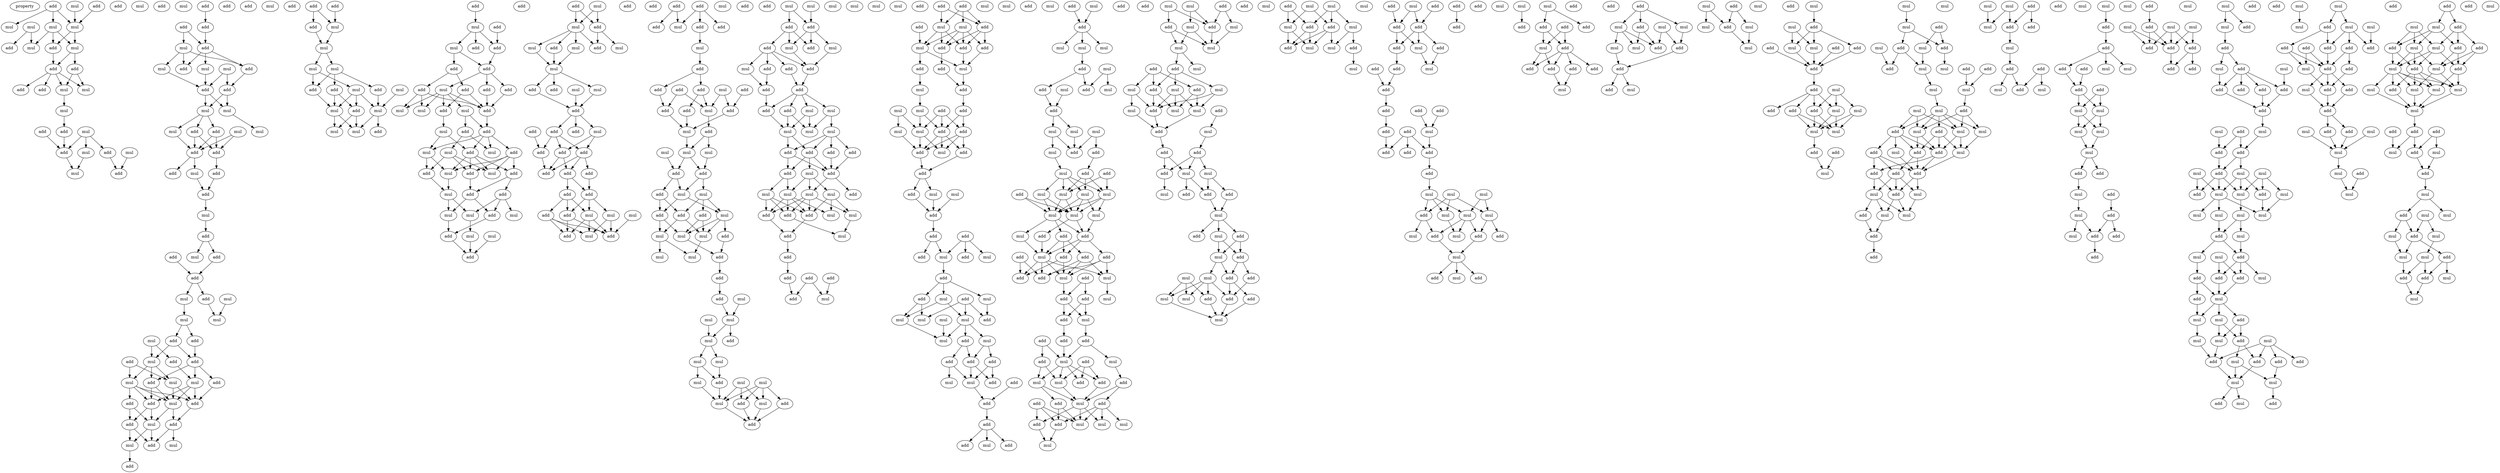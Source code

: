digraph {
    node [fontcolor=black]
    property [mul=2,lf=1.0]
    0 [ label = add ];
    1 [ label = mul ];
    2 [ label = add ];
    3 [ label = mul ];
    4 [ label = mul ];
    5 [ label = mul ];
    6 [ label = mul ];
    7 [ label = mul ];
    8 [ label = mul ];
    9 [ label = add ];
    10 [ label = add ];
    11 [ label = add ];
    12 [ label = add ];
    13 [ label = mul ];
    14 [ label = add ];
    15 [ label = add ];
    16 [ label = mul ];
    17 [ label = add ];
    18 [ label = mul ];
    19 [ label = mul ];
    20 [ label = add ];
    21 [ label = add ];
    22 [ label = add ];
    23 [ label = mul ];
    24 [ label = add ];
    25 [ label = mul ];
    26 [ label = mul ];
    27 [ label = add ];
    28 [ label = mul ];
    29 [ label = add ];
    30 [ label = mul ];
    31 [ label = add ];
    32 [ label = add ];
    33 [ label = add ];
    34 [ label = mul ];
    35 [ label = add ];
    36 [ label = mul ];
    37 [ label = mul ];
    38 [ label = add ];
    39 [ label = mul ];
    40 [ label = add ];
    41 [ label = add ];
    42 [ label = add ];
    43 [ label = mul ];
    44 [ label = mul ];
    45 [ label = add ];
    46 [ label = add ];
    47 [ label = mul ];
    48 [ label = mul ];
    49 [ label = mul ];
    50 [ label = add ];
    51 [ label = add ];
    52 [ label = add ];
    53 [ label = add ];
    54 [ label = mul ];
    55 [ label = add ];
    56 [ label = add ];
    57 [ label = mul ];
    58 [ label = add ];
    59 [ label = mul ];
    60 [ label = add ];
    61 [ label = add ];
    62 [ label = add ];
    63 [ label = add ];
    64 [ label = mul ];
    65 [ label = add ];
    66 [ label = add ];
    67 [ label = mul ];
    68 [ label = mul ];
    69 [ label = mul ];
    70 [ label = mul ];
    71 [ label = add ];
    72 [ label = add ];
    73 [ label = mul ];
    74 [ label = add ];
    75 [ label = add ];
    76 [ label = mul ];
    77 [ label = add ];
    78 [ label = mul ];
    79 [ label = add ];
    80 [ label = add ];
    81 [ label = mul ];
    82 [ label = mul ];
    83 [ label = add ];
    84 [ label = mul ];
    85 [ label = add ];
    86 [ label = add ];
    87 [ label = add ];
    88 [ label = mul ];
    89 [ label = add ];
    90 [ label = add ];
    91 [ label = mul ];
    92 [ label = mul ];
    93 [ label = add ];
    94 [ label = add ];
    95 [ label = add ];
    96 [ label = add ];
    97 [ label = mul ];
    98 [ label = mul ];
    99 [ label = mul ];
    100 [ label = mul ];
    101 [ label = add ];
    102 [ label = add ];
    103 [ label = mul ];
    104 [ label = add ];
    105 [ label = mul ];
    106 [ label = mul ];
    107 [ label = mul ];
    108 [ label = add ];
    109 [ label = mul ];
    110 [ label = add ];
    111 [ label = mul ];
    112 [ label = add ];
    113 [ label = add ];
    114 [ label = mul ];
    115 [ label = add ];
    116 [ label = add ];
    117 [ label = mul ];
    118 [ label = add ];
    119 [ label = add ];
    120 [ label = add ];
    121 [ label = mul ];
    122 [ label = add ];
    123 [ label = add ];
    124 [ label = add ];
    125 [ label = add ];
    126 [ label = mul ];
    127 [ label = mul ];
    128 [ label = mul ];
    129 [ label = add ];
    130 [ label = add ];
    131 [ label = mul ];
    132 [ label = add ];
    133 [ label = add ];
    134 [ label = mul ];
    135 [ label = add ];
    136 [ label = mul ];
    137 [ label = add ];
    138 [ label = mul ];
    139 [ label = add ];
    140 [ label = mul ];
    141 [ label = add ];
    142 [ label = add ];
    143 [ label = mul ];
    144 [ label = add ];
    145 [ label = add ];
    146 [ label = mul ];
    147 [ label = add ];
    148 [ label = mul ];
    149 [ label = mul ];
    150 [ label = mul ];
    151 [ label = mul ];
    152 [ label = mul ];
    153 [ label = add ];
    154 [ label = add ];
    155 [ label = add ];
    156 [ label = mul ];
    157 [ label = mul ];
    158 [ label = add ];
    159 [ label = mul ];
    160 [ label = mul ];
    161 [ label = add ];
    162 [ label = add ];
    163 [ label = mul ];
    164 [ label = mul ];
    165 [ label = add ];
    166 [ label = add ];
    167 [ label = mul ];
    168 [ label = add ];
    169 [ label = mul ];
    170 [ label = add ];
    171 [ label = mul ];
    172 [ label = add ];
    173 [ label = add ];
    174 [ label = add ];
    175 [ label = add ];
    176 [ label = add ];
    177 [ label = add ];
    178 [ label = add ];
    179 [ label = add ];
    180 [ label = add ];
    181 [ label = add ];
    182 [ label = add ];
    183 [ label = mul ];
    184 [ label = mul ];
    185 [ label = add ];
    186 [ label = add ];
    187 [ label = mul ];
    188 [ label = mul ];
    189 [ label = add ];
    190 [ label = add ];
    191 [ label = add ];
    192 [ label = add ];
    193 [ label = add ];
    194 [ label = add ];
    195 [ label = add ];
    196 [ label = mul ];
    197 [ label = add ];
    198 [ label = mul ];
    199 [ label = add ];
    200 [ label = add ];
    201 [ label = add ];
    202 [ label = add ];
    203 [ label = mul ];
    204 [ label = add ];
    205 [ label = add ];
    206 [ label = add ];
    207 [ label = mul ];
    208 [ label = add ];
    209 [ label = add ];
    210 [ label = mul ];
    211 [ label = mul ];
    212 [ label = mul ];
    213 [ label = mul ];
    214 [ label = mul ];
    215 [ label = add ];
    216 [ label = add ];
    217 [ label = add ];
    218 [ label = mul ];
    219 [ label = mul ];
    220 [ label = add ];
    221 [ label = mul ];
    222 [ label = add ];
    223 [ label = add ];
    224 [ label = add ];
    225 [ label = mul ];
    226 [ label = mul ];
    227 [ label = add ];
    228 [ label = mul ];
    229 [ label = add ];
    230 [ label = mul ];
    231 [ label = mul ];
    232 [ label = add ];
    233 [ label = mul ];
    234 [ label = add ];
    235 [ label = mul ];
    236 [ label = mul ];
    237 [ label = mul ];
    238 [ label = add ];
    239 [ label = mul ];
    240 [ label = mul ];
    241 [ label = mul ];
    242 [ label = mul ];
    243 [ label = add ];
    244 [ label = mul ];
    245 [ label = add ];
    246 [ label = add ];
    247 [ label = add ];
    248 [ label = mul ];
    249 [ label = mul ];
    250 [ label = add ];
    251 [ label = mul ];
    252 [ label = mul ];
    253 [ label = add ];
    254 [ label = add ];
    255 [ label = mul ];
    256 [ label = mul ];
    257 [ label = mul ];
    258 [ label = add ];
    259 [ label = add ];
    260 [ label = add ];
    261 [ label = add ];
    262 [ label = mul ];
    263 [ label = add ];
    264 [ label = add ];
    265 [ label = mul ];
    266 [ label = add ];
    267 [ label = mul ];
    268 [ label = add ];
    269 [ label = add ];
    270 [ label = mul ];
    271 [ label = mul ];
    272 [ label = mul ];
    273 [ label = mul ];
    274 [ label = add ];
    275 [ label = add ];
    276 [ label = add ];
    277 [ label = add ];
    278 [ label = add ];
    279 [ label = mul ];
    280 [ label = add ];
    281 [ label = mul ];
    282 [ label = add ];
    283 [ label = mul ];
    284 [ label = mul ];
    285 [ label = mul ];
    286 [ label = mul ];
    287 [ label = add ];
    288 [ label = add ];
    289 [ label = add ];
    290 [ label = mul ];
    291 [ label = mul ];
    292 [ label = add ];
    293 [ label = add ];
    294 [ label = add ];
    295 [ label = add ];
    296 [ label = add ];
    297 [ label = mul ];
    298 [ label = add ];
    299 [ label = mul ];
    300 [ label = mul ];
    301 [ label = add ];
    302 [ label = add ];
    303 [ label = add ];
    304 [ label = mul ];
    305 [ label = add ];
    306 [ label = mul ];
    307 [ label = add ];
    308 [ label = add ];
    309 [ label = mul ];
    310 [ label = add ];
    311 [ label = add ];
    312 [ label = add ];
    313 [ label = add ];
    314 [ label = mul ];
    315 [ label = mul ];
    316 [ label = add ];
    317 [ label = add ];
    318 [ label = mul ];
    319 [ label = add ];
    320 [ label = mul ];
    321 [ label = add ];
    322 [ label = mul ];
    323 [ label = add ];
    324 [ label = mul ];
    325 [ label = mul ];
    326 [ label = add ];
    327 [ label = add ];
    328 [ label = mul ];
    329 [ label = mul ];
    330 [ label = add ];
    331 [ label = mul ];
    332 [ label = add ];
    333 [ label = mul ];
    334 [ label = add ];
    335 [ label = add ];
    336 [ label = add ];
    337 [ label = add ];
    338 [ label = mul ];
    339 [ label = add ];
    340 [ label = mul ];
    341 [ label = add ];
    342 [ label = mul ];
    343 [ label = add ];
    344 [ label = add ];
    345 [ label = mul ];
    346 [ label = mul ];
    347 [ label = add ];
    348 [ label = mul ];
    349 [ label = mul ];
    350 [ label = mul ];
    351 [ label = add ];
    352 [ label = mul ];
    353 [ label = mul ];
    354 [ label = add ];
    355 [ label = mul ];
    356 [ label = add ];
    357 [ label = add ];
    358 [ label = add ];
    359 [ label = add ];
    360 [ label = add ];
    361 [ label = mul ];
    362 [ label = mul ];
    363 [ label = add ];
    364 [ label = add ];
    365 [ label = add ];
    366 [ label = add ];
    367 [ label = mul ];
    368 [ label = add ];
    369 [ label = mul ];
    370 [ label = add ];
    371 [ label = mul ];
    372 [ label = mul ];
    373 [ label = add ];
    374 [ label = mul ];
    375 [ label = add ];
    376 [ label = mul ];
    377 [ label = add ];
    378 [ label = add ];
    379 [ label = mul ];
    380 [ label = mul ];
    381 [ label = add ];
    382 [ label = mul ];
    383 [ label = mul ];
    384 [ label = mul ];
    385 [ label = mul ];
    386 [ label = add ];
    387 [ label = add ];
    388 [ label = add ];
    389 [ label = mul ];
    390 [ label = add ];
    391 [ label = mul ];
    392 [ label = mul ];
    393 [ label = add ];
    394 [ label = mul ];
    395 [ label = mul ];
    396 [ label = mul ];
    397 [ label = mul ];
    398 [ label = mul ];
    399 [ label = add ];
    400 [ label = mul ];
    401 [ label = add ];
    402 [ label = add ];
    403 [ label = mul ];
    404 [ label = add ];
    405 [ label = add ];
    406 [ label = add ];
    407 [ label = add ];
    408 [ label = add ];
    409 [ label = add ];
    410 [ label = mul ];
    411 [ label = add ];
    412 [ label = mul ];
    413 [ label = mul ];
    414 [ label = add ];
    415 [ label = add ];
    416 [ label = add ];
    417 [ label = mul ];
    418 [ label = add ];
    419 [ label = add ];
    420 [ label = add ];
    421 [ label = mul ];
    422 [ label = add ];
    423 [ label = add ];
    424 [ label = mul ];
    425 [ label = add ];
    426 [ label = add ];
    427 [ label = mul ];
    428 [ label = mul ];
    429 [ label = add ];
    430 [ label = add ];
    431 [ label = add ];
    432 [ label = mul ];
    433 [ label = add ];
    434 [ label = mul ];
    435 [ label = mul ];
    436 [ label = add ];
    437 [ label = add ];
    438 [ label = mul ];
    439 [ label = mul ];
    440 [ label = add ];
    441 [ label = mul ];
    442 [ label = add ];
    443 [ label = mul ];
    444 [ label = add ];
    445 [ label = mul ];
    446 [ label = add ];
    447 [ label = mul ];
    448 [ label = mul ];
    449 [ label = mul ];
    450 [ label = add ];
    451 [ label = mul ];
    452 [ label = add ];
    453 [ label = add ];
    454 [ label = mul ];
    455 [ label = mul ];
    456 [ label = add ];
    457 [ label = mul ];
    458 [ label = add ];
    459 [ label = mul ];
    460 [ label = add ];
    461 [ label = mul ];
    462 [ label = mul ];
    463 [ label = add ];
    464 [ label = mul ];
    465 [ label = add ];
    466 [ label = add ];
    467 [ label = mul ];
    468 [ label = add ];
    469 [ label = mul ];
    470 [ label = add ];
    471 [ label = mul ];
    472 [ label = add ];
    473 [ label = add ];
    474 [ label = mul ];
    475 [ label = add ];
    476 [ label = mul ];
    477 [ label = add ];
    478 [ label = mul ];
    479 [ label = add ];
    480 [ label = mul ];
    481 [ label = add ];
    482 [ label = add ];
    483 [ label = mul ];
    484 [ label = add ];
    485 [ label = mul ];
    486 [ label = mul ];
    487 [ label = add ];
    488 [ label = mul ];
    489 [ label = add ];
    490 [ label = add ];
    491 [ label = mul ];
    492 [ label = add ];
    493 [ label = mul ];
    494 [ label = mul ];
    495 [ label = mul ];
    496 [ label = add ];
    497 [ label = add ];
    498 [ label = mul ];
    499 [ label = add ];
    500 [ label = add ];
    501 [ label = mul ];
    502 [ label = mul ];
    503 [ label = mul ];
    504 [ label = mul ];
    505 [ label = add ];
    506 [ label = add ];
    507 [ label = mul ];
    508 [ label = add ];
    509 [ label = add ];
    510 [ label = add ];
    511 [ label = mul ];
    512 [ label = add ];
    513 [ label = add ];
    514 [ label = add ];
    515 [ label = mul ];
    516 [ label = add ];
    517 [ label = add ];
    518 [ label = add ];
    519 [ label = add ];
    520 [ label = add ];
    521 [ label = add ];
    522 [ label = add ];
    523 [ label = mul ];
    524 [ label = add ];
    525 [ label = add ];
    526 [ label = add ];
    527 [ label = add ];
    528 [ label = add ];
    529 [ label = mul ];
    530 [ label = add ];
    531 [ label = mul ];
    532 [ label = mul ];
    533 [ label = mul ];
    534 [ label = mul ];
    535 [ label = mul ];
    536 [ label = add ];
    537 [ label = mul ];
    538 [ label = mul ];
    539 [ label = mul ];
    540 [ label = add ];
    541 [ label = add ];
    542 [ label = add ];
    543 [ label = mul ];
    544 [ label = add ];
    545 [ label = mul ];
    546 [ label = add ];
    547 [ label = mul ];
    548 [ label = mul ];
    549 [ label = add ];
    550 [ label = add ];
    551 [ label = add ];
    552 [ label = add ];
    553 [ label = add ];
    554 [ label = add ];
    555 [ label = mul ];
    556 [ label = add ];
    557 [ label = add ];
    558 [ label = add ];
    559 [ label = add ];
    560 [ label = add ];
    561 [ label = mul ];
    562 [ label = add ];
    563 [ label = mul ];
    564 [ label = add ];
    565 [ label = mul ];
    566 [ label = mul ];
    567 [ label = mul ];
    568 [ label = add ];
    569 [ label = add ];
    570 [ label = mul ];
    571 [ label = add ];
    572 [ label = add ];
    573 [ label = mul ];
    574 [ label = add ];
    575 [ label = mul ];
    576 [ label = mul ];
    577 [ label = mul ];
    578 [ label = add ];
    579 [ label = mul ];
    580 [ label = mul ];
    581 [ label = add ];
    582 [ label = mul ];
    583 [ label = mul ];
    584 [ label = add ];
    585 [ label = add ];
    586 [ label = mul ];
    587 [ label = mul ];
    588 [ label = add ];
    589 [ label = add ];
    590 [ label = add ];
    591 [ label = mul ];
    592 [ label = add ];
    593 [ label = add ];
    594 [ label = mul ];
    595 [ label = mul ];
    596 [ label = add ];
    597 [ label = add ];
    598 [ label = mul ];
    599 [ label = mul ];
    600 [ label = add ];
    601 [ label = add ];
    602 [ label = mul ];
    603 [ label = mul ];
    604 [ label = add ];
    605 [ label = mul ];
    606 [ label = add ];
    607 [ label = add ];
    608 [ label = mul ];
    609 [ label = mul ];
    610 [ label = add ];
    611 [ label = add ];
    612 [ label = add ];
    613 [ label = mul ];
    614 [ label = mul ];
    615 [ label = mul ];
    616 [ label = mul ];
    617 [ label = mul ];
    618 [ label = mul ];
    619 [ label = add ];
    620 [ label = mul ];
    621 [ label = mul ];
    622 [ label = mul ];
    623 [ label = add ];
    624 [ label = add ];
    625 [ label = add ];
    626 [ label = mul ];
    627 [ label = add ];
    628 [ label = mul ];
    629 [ label = add ];
    630 [ label = add ];
    631 [ label = add ];
    632 [ label = add ];
    633 [ label = mul ];
    634 [ label = mul ];
    635 [ label = mul ];
    636 [ label = add ];
    637 [ label = mul ];
    638 [ label = mul ];
    639 [ label = add ];
    640 [ label = add ];
    641 [ label = add ];
    642 [ label = mul ];
    643 [ label = add ];
    644 [ label = mul ];
    645 [ label = add ];
    646 [ label = mul ];
    647 [ label = add ];
    648 [ label = mul ];
    649 [ label = add ];
    650 [ label = add ];
    651 [ label = add ];
    652 [ label = mul ];
    653 [ label = mul ];
    654 [ label = mul ];
    655 [ label = add ];
    656 [ label = mul ];
    657 [ label = add ];
    658 [ label = add ];
    659 [ label = add ];
    660 [ label = add ];
    661 [ label = mul ];
    662 [ label = mul ];
    663 [ label = mul ];
    664 [ label = add ];
    665 [ label = add ];
    666 [ label = mul ];
    667 [ label = mul ];
    668 [ label = mul ];
    669 [ label = mul ];
    670 [ label = mul ];
    671 [ label = add ];
    672 [ label = add ];
    673 [ label = mul ];
    674 [ label = add ];
    675 [ label = mul ];
    676 [ label = add ];
    677 [ label = add ];
    678 [ label = add ];
    679 [ label = mul ];
    680 [ label = add ];
    681 [ label = add ];
    682 [ label = mul ];
    683 [ label = mul ];
    684 [ label = mul ];
    685 [ label = mul ];
    686 [ label = add ];
    687 [ label = add ];
    688 [ label = mul ];
    689 [ label = add ];
    690 [ label = add ];
    691 [ label = add ];
    692 [ label = mul ];
    693 [ label = add ];
    694 [ label = add ];
    695 [ label = add ];
    696 [ label = mul ];
    697 [ label = mul ];
    698 [ label = add ];
    699 [ label = add ];
    700 [ label = add ];
    701 [ label = add ];
    702 [ label = add ];
    703 [ label = add ];
    704 [ label = add ];
    705 [ label = mul ];
    706 [ label = mul ];
    707 [ label = add ];
    708 [ label = add ];
    709 [ label = add ];
    710 [ label = add ];
    711 [ label = add ];
    712 [ label = mul ];
    713 [ label = mul ];
    714 [ label = mul ];
    715 [ label = mul ];
    716 [ label = add ];
    717 [ label = mul ];
    718 [ label = add ];
    719 [ label = mul ];
    720 [ label = mul ];
    721 [ label = mul ];
    722 [ label = mul ];
    723 [ label = mul ];
    724 [ label = mul ];
    725 [ label = add ];
    726 [ label = add ];
    727 [ label = mul ];
    728 [ label = mul ];
    729 [ label = mul ];
    730 [ label = add ];
    731 [ label = add ];
    732 [ label = add ];
    733 [ label = add ];
    734 [ label = mul ];
    735 [ label = mul ];
    736 [ label = mul ];
    737 [ label = add ];
    738 [ label = mul ];
    739 [ label = mul ];
    740 [ label = mul ];
    741 [ label = add ];
    742 [ label = add ];
    743 [ label = mul ];
    744 [ label = add ];
    745 [ label = add ];
    746 [ label = add ];
    747 [ label = mul ];
    748 [ label = mul ];
    749 [ label = mul ];
    750 [ label = add ];
    751 [ label = add ];
    752 [ label = mul ];
    753 [ label = mul ];
    754 [ label = mul ];
    755 [ label = mul ];
    756 [ label = mul ];
    757 [ label = add ];
    758 [ label = add ];
    759 [ label = add ];
    760 [ label = add ];
    761 [ label = add ];
    762 [ label = add ];
    763 [ label = add ];
    764 [ label = add ];
    765 [ label = mul ];
    766 [ label = add ];
    767 [ label = mul ];
    768 [ label = add ];
    769 [ label = add ];
    770 [ label = add ];
    771 [ label = mul ];
    772 [ label = add ];
    773 [ label = add ];
    774 [ label = mul ];
    775 [ label = mul ];
    776 [ label = mul ];
    777 [ label = add ];
    778 [ label = mul ];
    779 [ label = add ];
    780 [ label = add ];
    781 [ label = add ];
    782 [ label = mul ];
    783 [ label = mul ];
    784 [ label = add ];
    785 [ label = add ];
    786 [ label = add ];
    787 [ label = mul ];
    788 [ label = mul ];
    789 [ label = mul ];
    790 [ label = add ];
    791 [ label = add ];
    792 [ label = mul ];
    793 [ label = mul ];
    794 [ label = add ];
    795 [ label = mul ];
    796 [ label = mul ];
    797 [ label = mul ];
    798 [ label = mul ];
    799 [ label = add ];
    800 [ label = add ];
    801 [ label = add ];
    802 [ label = mul ];
    803 [ label = mul ];
    804 [ label = add ];
    805 [ label = add ];
    806 [ label = mul ];
    807 [ label = mul ];
    808 [ label = mul ];
    809 [ label = add ];
    810 [ label = mul ];
    811 [ label = add ];
    812 [ label = mul ];
    813 [ label = mul ];
    814 [ label = mul ];
    815 [ label = add ];
    816 [ label = mul ];
    817 [ label = add ];
    818 [ label = add ];
    819 [ label = mul ];
    820 [ label = mul ];
    0 -> 4 [ name = 0 ];
    1 -> 4 [ name = 1 ];
    2 -> 3 [ name = 2 ];
    2 -> 4 [ name = 3 ];
    2 -> 6 [ name = 4 ];
    3 -> 7 [ name = 5 ];
    3 -> 8 [ name = 6 ];
    3 -> 9 [ name = 7 ];
    4 -> 8 [ name = 8 ];
    4 -> 9 [ name = 9 ];
    5 -> 7 [ name = 10 ];
    5 -> 10 [ name = 11 ];
    8 -> 11 [ name = 12 ];
    8 -> 12 [ name = 13 ];
    9 -> 12 [ name = 14 ];
    11 -> 13 [ name = 15 ];
    11 -> 16 [ name = 16 ];
    12 -> 13 [ name = 17 ];
    12 -> 14 [ name = 18 ];
    12 -> 16 [ name = 19 ];
    12 -> 17 [ name = 20 ];
    13 -> 18 [ name = 21 ];
    18 -> 20 [ name = 22 ];
    19 -> 22 [ name = 23 ];
    19 -> 24 [ name = 24 ];
    19 -> 25 [ name = 25 ];
    20 -> 24 [ name = 26 ];
    21 -> 24 [ name = 27 ];
    22 -> 27 [ name = 28 ];
    23 -> 27 [ name = 29 ];
    24 -> 26 [ name = 30 ];
    25 -> 26 [ name = 31 ];
    31 -> 33 [ name = 32 ];
    32 -> 34 [ name = 33 ];
    32 -> 35 [ name = 34 ];
    33 -> 35 [ name = 35 ];
    34 -> 38 [ name = 36 ];
    34 -> 39 [ name = 37 ];
    34 -> 40 [ name = 38 ];
    35 -> 36 [ name = 39 ];
    35 -> 38 [ name = 40 ];
    35 -> 40 [ name = 41 ];
    36 -> 41 [ name = 42 ];
    37 -> 41 [ name = 43 ];
    37 -> 42 [ name = 44 ];
    39 -> 41 [ name = 45 ];
    40 -> 42 [ name = 46 ];
    41 -> 43 [ name = 47 ];
    41 -> 44 [ name = 48 ];
    42 -> 43 [ name = 49 ];
    42 -> 44 [ name = 50 ];
    43 -> 45 [ name = 51 ];
    43 -> 46 [ name = 52 ];
    43 -> 47 [ name = 53 ];
    44 -> 49 [ name = 54 ];
    45 -> 50 [ name = 55 ];
    45 -> 51 [ name = 56 ];
    46 -> 50 [ name = 57 ];
    46 -> 51 [ name = 58 ];
    47 -> 51 [ name = 59 ];
    48 -> 50 [ name = 60 ];
    48 -> 51 [ name = 61 ];
    50 -> 55 [ name = 62 ];
    51 -> 52 [ name = 63 ];
    51 -> 54 [ name = 64 ];
    54 -> 56 [ name = 65 ];
    55 -> 56 [ name = 66 ];
    56 -> 57 [ name = 67 ];
    57 -> 58 [ name = 68 ];
    58 -> 59 [ name = 69 ];
    58 -> 61 [ name = 70 ];
    61 -> 63 [ name = 71 ];
    62 -> 63 [ name = 72 ];
    63 -> 66 [ name = 73 ];
    63 -> 68 [ name = 74 ];
    66 -> 69 [ name = 75 ];
    67 -> 69 [ name = 76 ];
    68 -> 70 [ name = 77 ];
    70 -> 71 [ name = 78 ];
    70 -> 72 [ name = 79 ];
    71 -> 74 [ name = 80 ];
    72 -> 74 [ name = 81 ];
    72 -> 76 [ name = 82 ];
    73 -> 76 [ name = 83 ];
    73 -> 77 [ name = 84 ];
    74 -> 78 [ name = 85 ];
    74 -> 79 [ name = 86 ];
    74 -> 80 [ name = 87 ];
    75 -> 81 [ name = 88 ];
    75 -> 82 [ name = 89 ];
    76 -> 80 [ name = 90 ];
    76 -> 81 [ name = 91 ];
    76 -> 82 [ name = 92 ];
    77 -> 78 [ name = 93 ];
    78 -> 84 [ name = 94 ];
    78 -> 85 [ name = 95 ];
    78 -> 86 [ name = 96 ];
    79 -> 85 [ name = 97 ];
    80 -> 84 [ name = 98 ];
    80 -> 86 [ name = 99 ];
    81 -> 83 [ name = 100 ];
    81 -> 84 [ name = 101 ];
    81 -> 85 [ name = 102 ];
    81 -> 86 [ name = 103 ];
    82 -> 84 [ name = 104 ];
    82 -> 85 [ name = 105 ];
    83 -> 88 [ name = 106 ];
    83 -> 89 [ name = 107 ];
    84 -> 87 [ name = 108 ];
    84 -> 88 [ name = 109 ];
    85 -> 87 [ name = 110 ];
    86 -> 88 [ name = 111 ];
    86 -> 89 [ name = 112 ];
    87 -> 90 [ name = 113 ];
    87 -> 92 [ name = 114 ];
    88 -> 90 [ name = 115 ];
    88 -> 91 [ name = 116 ];
    89 -> 90 [ name = 117 ];
    89 -> 91 [ name = 118 ];
    91 -> 93 [ name = 119 ];
    94 -> 97 [ name = 120 ];
    95 -> 96 [ name = 121 ];
    95 -> 97 [ name = 122 ];
    96 -> 98 [ name = 123 ];
    97 -> 98 [ name = 124 ];
    98 -> 99 [ name = 125 ];
    98 -> 100 [ name = 126 ];
    99 -> 101 [ name = 127 ];
    99 -> 102 [ name = 128 ];
    99 -> 104 [ name = 129 ];
    100 -> 104 [ name = 130 ];
    100 -> 105 [ name = 131 ];
    101 -> 107 [ name = 132 ];
    101 -> 108 [ name = 133 ];
    102 -> 106 [ name = 134 ];
    103 -> 106 [ name = 135 ];
    104 -> 107 [ name = 136 ];
    105 -> 106 [ name = 137 ];
    105 -> 107 [ name = 138 ];
    105 -> 108 [ name = 139 ];
    106 -> 110 [ name = 140 ];
    106 -> 111 [ name = 141 ];
    107 -> 109 [ name = 142 ];
    107 -> 111 [ name = 143 ];
    108 -> 109 [ name = 144 ];
    108 -> 111 [ name = 145 ];
    112 -> 114 [ name = 146 ];
    113 -> 118 [ name = 147 ];
    114 -> 116 [ name = 148 ];
    114 -> 117 [ name = 149 ];
    114 -> 118 [ name = 150 ];
    117 -> 119 [ name = 151 ];
    117 -> 120 [ name = 152 ];
    118 -> 120 [ name = 153 ];
    119 -> 123 [ name = 154 ];
    119 -> 124 [ name = 155 ];
    120 -> 121 [ name = 156 ];
    120 -> 122 [ name = 157 ];
    120 -> 125 [ name = 158 ];
    121 -> 126 [ name = 159 ];
    121 -> 127 [ name = 160 ];
    121 -> 128 [ name = 161 ];
    121 -> 129 [ name = 162 ];
    121 -> 130 [ name = 163 ];
    122 -> 129 [ name = 164 ];
    123 -> 129 [ name = 165 ];
    123 -> 130 [ name = 166 ];
    124 -> 126 [ name = 167 ];
    124 -> 127 [ name = 168 ];
    124 -> 129 [ name = 169 ];
    125 -> 129 [ name = 170 ];
    128 -> 132 [ name = 171 ];
    128 -> 133 [ name = 172 ];
    129 -> 132 [ name = 173 ];
    130 -> 131 [ name = 174 ];
    131 -> 135 [ name = 175 ];
    131 -> 136 [ name = 176 ];
    132 -> 134 [ name = 177 ];
    132 -> 135 [ name = 178 ];
    132 -> 136 [ name = 179 ];
    132 -> 137 [ name = 180 ];
    133 -> 134 [ name = 181 ];
    133 -> 138 [ name = 182 ];
    135 -> 139 [ name = 183 ];
    135 -> 140 [ name = 184 ];
    135 -> 142 [ name = 185 ];
    135 -> 143 [ name = 186 ];
    136 -> 140 [ name = 187 ];
    136 -> 141 [ name = 188 ];
    137 -> 139 [ name = 189 ];
    137 -> 140 [ name = 190 ];
    137 -> 142 [ name = 191 ];
    137 -> 143 [ name = 192 ];
    138 -> 141 [ name = 193 ];
    138 -> 142 [ name = 194 ];
    138 -> 143 [ name = 195 ];
    139 -> 144 [ name = 196 ];
    139 -> 145 [ name = 197 ];
    140 -> 146 [ name = 198 ];
    141 -> 146 [ name = 199 ];
    142 -> 145 [ name = 200 ];
    144 -> 147 [ name = 201 ];
    144 -> 148 [ name = 202 ];
    144 -> 150 [ name = 203 ];
    145 -> 147 [ name = 204 ];
    145 -> 149 [ name = 205 ];
    146 -> 149 [ name = 206 ];
    146 -> 150 [ name = 207 ];
    147 -> 153 [ name = 208 ];
    149 -> 153 [ name = 209 ];
    150 -> 151 [ name = 210 ];
    151 -> 154 [ name = 211 ];
    152 -> 154 [ name = 212 ];
    153 -> 154 [ name = 213 ];
    155 -> 157 [ name = 214 ];
    155 -> 158 [ name = 215 ];
    156 -> 157 [ name = 216 ];
    156 -> 158 [ name = 217 ];
    157 -> 160 [ name = 218 ];
    157 -> 161 [ name = 219 ];
    157 -> 162 [ name = 220 ];
    157 -> 163 [ name = 221 ];
    158 -> 159 [ name = 222 ];
    158 -> 161 [ name = 223 ];
    160 -> 164 [ name = 224 ];
    162 -> 164 [ name = 225 ];
    163 -> 164 [ name = 226 ];
    164 -> 165 [ name = 227 ];
    164 -> 168 [ name = 228 ];
    164 -> 169 [ name = 229 ];
    167 -> 170 [ name = 230 ];
    168 -> 170 [ name = 231 ];
    169 -> 170 [ name = 232 ];
    170 -> 171 [ name = 233 ];
    170 -> 172 [ name = 234 ];
    170 -> 174 [ name = 235 ];
    171 -> 176 [ name = 236 ];
    171 -> 177 [ name = 237 ];
    172 -> 175 [ name = 238 ];
    172 -> 176 [ name = 239 ];
    172 -> 177 [ name = 240 ];
    173 -> 175 [ name = 241 ];
    175 -> 179 [ name = 242 ];
    176 -> 178 [ name = 243 ];
    176 -> 179 [ name = 244 ];
    176 -> 180 [ name = 245 ];
    177 -> 179 [ name = 246 ];
    177 -> 180 [ name = 247 ];
    178 -> 182 [ name = 248 ];
    180 -> 181 [ name = 249 ];
    180 -> 182 [ name = 250 ];
    181 -> 185 [ name = 251 ];
    181 -> 186 [ name = 252 ];
    181 -> 187 [ name = 253 ];
    182 -> 183 [ name = 254 ];
    182 -> 185 [ name = 255 ];
    182 -> 187 [ name = 256 ];
    183 -> 188 [ name = 257 ];
    183 -> 189 [ name = 258 ];
    184 -> 189 [ name = 259 ];
    185 -> 189 [ name = 260 ];
    185 -> 190 [ name = 261 ];
    186 -> 188 [ name = 262 ];
    186 -> 189 [ name = 263 ];
    186 -> 190 [ name = 264 ];
    187 -> 188 [ name = 265 ];
    187 -> 189 [ name = 266 ];
    187 -> 190 [ name = 267 ];
    192 -> 195 [ name = 268 ];
    192 -> 196 [ name = 269 ];
    193 -> 194 [ name = 270 ];
    193 -> 196 [ name = 271 ];
    193 -> 197 [ name = 272 ];
    194 -> 198 [ name = 273 ];
    198 -> 199 [ name = 274 ];
    199 -> 202 [ name = 275 ];
    199 -> 204 [ name = 276 ];
    200 -> 206 [ name = 277 ];
    201 -> 207 [ name = 278 ];
    201 -> 208 [ name = 279 ];
    202 -> 205 [ name = 280 ];
    202 -> 207 [ name = 281 ];
    203 -> 206 [ name = 282 ];
    203 -> 207 [ name = 283 ];
    204 -> 208 [ name = 284 ];
    205 -> 210 [ name = 285 ];
    206 -> 210 [ name = 286 ];
    207 -> 209 [ name = 287 ];
    208 -> 210 [ name = 288 ];
    209 -> 213 [ name = 289 ];
    209 -> 214 [ name = 290 ];
    210 -> 214 [ name = 291 ];
    212 -> 215 [ name = 292 ];
    213 -> 217 [ name = 293 ];
    214 -> 215 [ name = 294 ];
    214 -> 217 [ name = 295 ];
    215 -> 218 [ name = 296 ];
    215 -> 220 [ name = 297 ];
    217 -> 218 [ name = 298 ];
    217 -> 219 [ name = 299 ];
    218 -> 221 [ name = 300 ];
    218 -> 224 [ name = 301 ];
    219 -> 221 [ name = 302 ];
    219 -> 222 [ name = 303 ];
    219 -> 223 [ name = 304 ];
    220 -> 223 [ name = 305 ];
    220 -> 224 [ name = 306 ];
    221 -> 225 [ name = 307 ];
    221 -> 227 [ name = 308 ];
    221 -> 228 [ name = 309 ];
    222 -> 225 [ name = 310 ];
    222 -> 228 [ name = 311 ];
    223 -> 226 [ name = 312 ];
    223 -> 228 [ name = 313 ];
    224 -> 225 [ name = 314 ];
    224 -> 226 [ name = 315 ];
    225 -> 229 [ name = 316 ];
    226 -> 230 [ name = 317 ];
    226 -> 231 [ name = 318 ];
    227 -> 229 [ name = 319 ];
    228 -> 230 [ name = 320 ];
    229 -> 232 [ name = 321 ];
    232 -> 234 [ name = 322 ];
    233 -> 235 [ name = 323 ];
    234 -> 235 [ name = 324 ];
    235 -> 237 [ name = 325 ];
    235 -> 238 [ name = 326 ];
    236 -> 237 [ name = 327 ];
    237 -> 239 [ name = 328 ];
    237 -> 240 [ name = 329 ];
    239 -> 241 [ name = 330 ];
    239 -> 243 [ name = 331 ];
    240 -> 243 [ name = 332 ];
    241 -> 248 [ name = 333 ];
    242 -> 245 [ name = 334 ];
    242 -> 246 [ name = 335 ];
    242 -> 248 [ name = 336 ];
    242 -> 249 [ name = 337 ];
    243 -> 248 [ name = 338 ];
    244 -> 245 [ name = 339 ];
    244 -> 248 [ name = 340 ];
    244 -> 249 [ name = 341 ];
    245 -> 250 [ name = 342 ];
    246 -> 250 [ name = 343 ];
    248 -> 250 [ name = 344 ];
    249 -> 250 [ name = 345 ];
    251 -> 254 [ name = 346 ];
    252 -> 253 [ name = 347 ];
    252 -> 254 [ name = 348 ];
    253 -> 256 [ name = 349 ];
    253 -> 258 [ name = 350 ];
    253 -> 259 [ name = 351 ];
    254 -> 256 [ name = 352 ];
    254 -> 257 [ name = 353 ];
    254 -> 259 [ name = 354 ];
    256 -> 261 [ name = 355 ];
    257 -> 261 [ name = 356 ];
    258 -> 260 [ name = 357 ];
    258 -> 261 [ name = 358 ];
    258 -> 262 [ name = 359 ];
    258 -> 263 [ name = 360 ];
    260 -> 266 [ name = 361 ];
    261 -> 266 [ name = 362 ];
    262 -> 264 [ name = 363 ];
    263 -> 264 [ name = 364 ];
    264 -> 269 [ name = 365 ];
    266 -> 267 [ name = 366 ];
    266 -> 268 [ name = 367 ];
    266 -> 269 [ name = 368 ];
    266 -> 270 [ name = 369 ];
    267 -> 271 [ name = 370 ];
    267 -> 273 [ name = 371 ];
    268 -> 271 [ name = 372 ];
    268 -> 272 [ name = 373 ];
    269 -> 272 [ name = 374 ];
    270 -> 271 [ name = 375 ];
    270 -> 272 [ name = 376 ];
    272 -> 276 [ name = 377 ];
    272 -> 277 [ name = 378 ];
    273 -> 274 [ name = 379 ];
    273 -> 275 [ name = 380 ];
    273 -> 276 [ name = 381 ];
    273 -> 277 [ name = 382 ];
    274 -> 278 [ name = 383 ];
    275 -> 278 [ name = 384 ];
    276 -> 278 [ name = 385 ];
    276 -> 279 [ name = 386 ];
    276 -> 280 [ name = 387 ];
    277 -> 278 [ name = 388 ];
    277 -> 280 [ name = 389 ];
    278 -> 282 [ name = 390 ];
    278 -> 284 [ name = 391 ];
    279 -> 283 [ name = 392 ];
    279 -> 284 [ name = 393 ];
    279 -> 285 [ name = 394 ];
    280 -> 281 [ name = 395 ];
    280 -> 285 [ name = 396 ];
    281 -> 287 [ name = 397 ];
    281 -> 288 [ name = 398 ];
    281 -> 289 [ name = 399 ];
    283 -> 286 [ name = 400 ];
    283 -> 288 [ name = 401 ];
    283 -> 290 [ name = 402 ];
    284 -> 287 [ name = 403 ];
    284 -> 288 [ name = 404 ];
    284 -> 289 [ name = 405 ];
    284 -> 290 [ name = 406 ];
    285 -> 286 [ name = 407 ];
    285 -> 287 [ name = 408 ];
    285 -> 288 [ name = 409 ];
    285 -> 289 [ name = 410 ];
    287 -> 291 [ name = 411 ];
    288 -> 292 [ name = 412 ];
    289 -> 292 [ name = 413 ];
    290 -> 291 [ name = 414 ];
    292 -> 293 [ name = 415 ];
    293 -> 296 [ name = 416 ];
    294 -> 299 [ name = 417 ];
    295 -> 298 [ name = 418 ];
    295 -> 299 [ name = 419 ];
    296 -> 298 [ name = 420 ];
    302 -> 304 [ name = 421 ];
    302 -> 307 [ name = 422 ];
    303 -> 304 [ name = 423 ];
    303 -> 306 [ name = 424 ];
    303 -> 307 [ name = 425 ];
    304 -> 309 [ name = 426 ];
    304 -> 310 [ name = 427 ];
    304 -> 311 [ name = 428 ];
    305 -> 309 [ name = 429 ];
    306 -> 308 [ name = 430 ];
    306 -> 309 [ name = 431 ];
    306 -> 310 [ name = 432 ];
    306 -> 311 [ name = 433 ];
    307 -> 308 [ name = 434 ];
    307 -> 310 [ name = 435 ];
    307 -> 311 [ name = 436 ];
    308 -> 314 [ name = 437 ];
    309 -> 313 [ name = 438 ];
    309 -> 314 [ name = 439 ];
    310 -> 312 [ name = 440 ];
    311 -> 314 [ name = 441 ];
    312 -> 316 [ name = 442 ];
    313 -> 315 [ name = 443 ];
    314 -> 316 [ name = 444 ];
    315 -> 320 [ name = 445 ];
    316 -> 317 [ name = 446 ];
    317 -> 321 [ name = 447 ];
    317 -> 323 [ name = 448 ];
    318 -> 322 [ name = 449 ];
    318 -> 325 [ name = 450 ];
    319 -> 321 [ name = 451 ];
    319 -> 323 [ name = 452 ];
    319 -> 325 [ name = 453 ];
    320 -> 321 [ name = 454 ];
    320 -> 325 [ name = 455 ];
    321 -> 326 [ name = 456 ];
    321 -> 327 [ name = 457 ];
    321 -> 329 [ name = 458 ];
    322 -> 327 [ name = 459 ];
    323 -> 326 [ name = 460 ];
    323 -> 327 [ name = 461 ];
    323 -> 329 [ name = 462 ];
    325 -> 327 [ name = 463 ];
    325 -> 329 [ name = 464 ];
    326 -> 330 [ name = 465 ];
    327 -> 330 [ name = 466 ];
    330 -> 331 [ name = 467 ];
    330 -> 332 [ name = 468 ];
    331 -> 335 [ name = 469 ];
    332 -> 335 [ name = 470 ];
    333 -> 335 [ name = 471 ];
    335 -> 337 [ name = 472 ];
    336 -> 338 [ name = 473 ];
    336 -> 339 [ name = 474 ];
    336 -> 342 [ name = 475 ];
    337 -> 338 [ name = 476 ];
    337 -> 341 [ name = 477 ];
    338 -> 343 [ name = 478 ];
    343 -> 344 [ name = 479 ];
    343 -> 345 [ name = 480 ];
    343 -> 346 [ name = 481 ];
    344 -> 348 [ name = 482 ];
    344 -> 352 [ name = 483 ];
    345 -> 350 [ name = 484 ];
    345 -> 352 [ name = 485 ];
    346 -> 351 [ name = 486 ];
    347 -> 348 [ name = 487 ];
    347 -> 350 [ name = 488 ];
    347 -> 351 [ name = 489 ];
    349 -> 353 [ name = 490 ];
    350 -> 353 [ name = 491 ];
    350 -> 354 [ name = 492 ];
    350 -> 355 [ name = 493 ];
    352 -> 353 [ name = 494 ];
    354 -> 356 [ name = 495 ];
    354 -> 357 [ name = 496 ];
    355 -> 357 [ name = 497 ];
    355 -> 358 [ name = 498 ];
    356 -> 361 [ name = 499 ];
    356 -> 362 [ name = 500 ];
    357 -> 360 [ name = 501 ];
    357 -> 362 [ name = 502 ];
    358 -> 360 [ name = 503 ];
    358 -> 362 [ name = 504 ];
    359 -> 363 [ name = 505 ];
    362 -> 363 [ name = 506 ];
    363 -> 364 [ name = 507 ];
    364 -> 366 [ name = 508 ];
    364 -> 367 [ name = 509 ];
    364 -> 368 [ name = 510 ];
    365 -> 370 [ name = 511 ];
    369 -> 370 [ name = 512 ];
    370 -> 371 [ name = 513 ];
    370 -> 372 [ name = 514 ];
    370 -> 374 [ name = 515 ];
    372 -> 375 [ name = 516 ];
    375 -> 377 [ name = 517 ];
    375 -> 378 [ name = 518 ];
    376 -> 378 [ name = 519 ];
    376 -> 380 [ name = 520 ];
    377 -> 381 [ name = 521 ];
    379 -> 381 [ name = 522 ];
    381 -> 382 [ name = 523 ];
    381 -> 383 [ name = 524 ];
    382 -> 386 [ name = 525 ];
    383 -> 385 [ name = 526 ];
    383 -> 386 [ name = 527 ];
    384 -> 386 [ name = 528 ];
    384 -> 387 [ name = 529 ];
    385 -> 389 [ name = 530 ];
    387 -> 390 [ name = 531 ];
    388 -> 391 [ name = 532 ];
    388 -> 394 [ name = 533 ];
    389 -> 391 [ name = 534 ];
    389 -> 392 [ name = 535 ];
    389 -> 394 [ name = 536 ];
    389 -> 395 [ name = 537 ];
    390 -> 391 [ name = 538 ];
    390 -> 392 [ name = 539 ];
    390 -> 394 [ name = 540 ];
    391 -> 397 [ name = 541 ];
    391 -> 398 [ name = 542 ];
    392 -> 396 [ name = 543 ];
    392 -> 397 [ name = 544 ];
    392 -> 398 [ name = 545 ];
    393 -> 397 [ name = 546 ];
    393 -> 398 [ name = 547 ];
    394 -> 396 [ name = 548 ];
    394 -> 397 [ name = 549 ];
    394 -> 398 [ name = 550 ];
    395 -> 397 [ name = 551 ];
    395 -> 398 [ name = 552 ];
    396 -> 401 [ name = 553 ];
    397 -> 401 [ name = 554 ];
    397 -> 402 [ name = 555 ];
    398 -> 399 [ name = 556 ];
    398 -> 400 [ name = 557 ];
    398 -> 401 [ name = 558 ];
    399 -> 403 [ name = 559 ];
    399 -> 406 [ name = 560 ];
    399 -> 407 [ name = 561 ];
    400 -> 403 [ name = 562 ];
    401 -> 403 [ name = 563 ];
    401 -> 405 [ name = 564 ];
    401 -> 406 [ name = 565 ];
    402 -> 403 [ name = 566 ];
    403 -> 408 [ name = 567 ];
    403 -> 410 [ name = 568 ];
    403 -> 411 [ name = 569 ];
    403 -> 412 [ name = 570 ];
    404 -> 408 [ name = 571 ];
    404 -> 411 [ name = 572 ];
    405 -> 408 [ name = 573 ];
    405 -> 410 [ name = 574 ];
    405 -> 412 [ name = 575 ];
    406 -> 410 [ name = 576 ];
    406 -> 411 [ name = 577 ];
    407 -> 408 [ name = 578 ];
    407 -> 410 [ name = 579 ];
    407 -> 412 [ name = 580 ];
    409 -> 414 [ name = 581 ];
    409 -> 415 [ name = 582 ];
    410 -> 415 [ name = 583 ];
    412 -> 413 [ name = 584 ];
    414 -> 416 [ name = 585 ];
    414 -> 417 [ name = 586 ];
    415 -> 416 [ name = 587 ];
    415 -> 417 [ name = 588 ];
    416 -> 419 [ name = 589 ];
    417 -> 420 [ name = 590 ];
    418 -> 421 [ name = 591 ];
    418 -> 422 [ name = 592 ];
    419 -> 421 [ name = 593 ];
    420 -> 421 [ name = 594 ];
    420 -> 424 [ name = 595 ];
    421 -> 425 [ name = 596 ];
    421 -> 427 [ name = 597 ];
    421 -> 428 [ name = 598 ];
    421 -> 429 [ name = 599 ];
    422 -> 427 [ name = 600 ];
    422 -> 428 [ name = 601 ];
    423 -> 425 [ name = 602 ];
    423 -> 427 [ name = 603 ];
    423 -> 429 [ name = 604 ];
    424 -> 426 [ name = 605 ];
    426 -> 432 [ name = 606 ];
    426 -> 433 [ name = 607 ];
    427 -> 432 [ name = 608 ];
    428 -> 430 [ name = 609 ];
    428 -> 432 [ name = 610 ];
    429 -> 432 [ name = 611 ];
    430 -> 434 [ name = 612 ];
    430 -> 436 [ name = 613 ];
    431 -> 434 [ name = 614 ];
    431 -> 436 [ name = 615 ];
    431 -> 437 [ name = 616 ];
    432 -> 434 [ name = 617 ];
    432 -> 435 [ name = 618 ];
    432 -> 437 [ name = 619 ];
    433 -> 434 [ name = 620 ];
    433 -> 435 [ name = 621 ];
    433 -> 436 [ name = 622 ];
    433 -> 438 [ name = 623 ];
    436 -> 439 [ name = 624 ];
    437 -> 439 [ name = 625 ];
    441 -> 445 [ name = 626 ];
    441 -> 446 [ name = 627 ];
    442 -> 446 [ name = 628 ];
    442 -> 447 [ name = 629 ];
    443 -> 444 [ name = 630 ];
    443 -> 446 [ name = 631 ];
    444 -> 448 [ name = 632 ];
    444 -> 449 [ name = 633 ];
    445 -> 448 [ name = 634 ];
    445 -> 449 [ name = 635 ];
    446 -> 448 [ name = 636 ];
    447 -> 448 [ name = 637 ];
    449 -> 450 [ name = 638 ];
    449 -> 451 [ name = 639 ];
    450 -> 454 [ name = 640 ];
    450 -> 456 [ name = 641 ];
    450 -> 457 [ name = 642 ];
    452 -> 453 [ name = 643 ];
    452 -> 455 [ name = 644 ];
    452 -> 456 [ name = 645 ];
    453 -> 461 [ name = 646 ];
    453 -> 462 [ name = 647 ];
    454 -> 460 [ name = 648 ];
    454 -> 462 [ name = 649 ];
    455 -> 459 [ name = 650 ];
    455 -> 460 [ name = 651 ];
    456 -> 460 [ name = 652 ];
    456 -> 461 [ name = 653 ];
    457 -> 460 [ name = 654 ];
    457 -> 461 [ name = 655 ];
    457 -> 462 [ name = 656 ];
    458 -> 464 [ name = 657 ];
    459 -> 463 [ name = 658 ];
    460 -> 463 [ name = 659 ];
    462 -> 463 [ name = 660 ];
    463 -> 465 [ name = 661 ];
    464 -> 466 [ name = 662 ];
    465 -> 468 [ name = 663 ];
    465 -> 469 [ name = 664 ];
    466 -> 467 [ name = 665 ];
    466 -> 468 [ name = 666 ];
    466 -> 469 [ name = 667 ];
    467 -> 470 [ name = 668 ];
    467 -> 472 [ name = 669 ];
    468 -> 471 [ name = 670 ];
    469 -> 470 [ name = 671 ];
    469 -> 473 [ name = 672 ];
    470 -> 474 [ name = 673 ];
    472 -> 474 [ name = 674 ];
    474 -> 477 [ name = 675 ];
    474 -> 478 [ name = 676 ];
    474 -> 479 [ name = 677 ];
    478 -> 480 [ name = 678 ];
    478 -> 481 [ name = 679 ];
    479 -> 480 [ name = 680 ];
    479 -> 481 [ name = 681 ];
    480 -> 483 [ name = 682 ];
    480 -> 484 [ name = 683 ];
    481 -> 482 [ name = 684 ];
    481 -> 484 [ name = 685 ];
    482 -> 487 [ name = 686 ];
    483 -> 486 [ name = 687 ];
    483 -> 487 [ name = 688 ];
    483 -> 488 [ name = 689 ];
    483 -> 490 [ name = 690 ];
    484 -> 487 [ name = 691 ];
    484 -> 489 [ name = 692 ];
    485 -> 486 [ name = 693 ];
    485 -> 488 [ name = 694 ];
    485 -> 490 [ name = 695 ];
    486 -> 491 [ name = 696 ];
    487 -> 491 [ name = 697 ];
    489 -> 491 [ name = 698 ];
    490 -> 491 [ name = 699 ];
    492 -> 497 [ name = 700 ];
    492 -> 498 [ name = 701 ];
    493 -> 496 [ name = 702 ];
    493 -> 498 [ name = 703 ];
    494 -> 495 [ name = 704 ];
    494 -> 496 [ name = 705 ];
    494 -> 497 [ name = 706 ];
    495 -> 499 [ name = 707 ];
    495 -> 502 [ name = 708 ];
    496 -> 500 [ name = 709 ];
    496 -> 501 [ name = 710 ];
    496 -> 502 [ name = 711 ];
    497 -> 500 [ name = 712 ];
    497 -> 501 [ name = 713 ];
    498 -> 500 [ name = 714 ];
    498 -> 501 [ name = 715 ];
    499 -> 503 [ name = 716 ];
    505 -> 509 [ name = 717 ];
    506 -> 508 [ name = 718 ];
    507 -> 508 [ name = 719 ];
    507 -> 509 [ name = 720 ];
    508 -> 510 [ name = 721 ];
    508 -> 511 [ name = 722 ];
    509 -> 510 [ name = 723 ];
    509 -> 511 [ name = 724 ];
    509 -> 513 [ name = 725 ];
    510 -> 516 [ name = 726 ];
    511 -> 515 [ name = 727 ];
    512 -> 517 [ name = 728 ];
    513 -> 515 [ name = 729 ];
    514 -> 518 [ name = 730 ];
    516 -> 518 [ name = 731 ];
    518 -> 519 [ name = 732 ];
    519 -> 524 [ name = 733 ];
    520 -> 523 [ name = 734 ];
    521 -> 523 [ name = 735 ];
    523 -> 526 [ name = 736 ];
    524 -> 527 [ name = 737 ];
    525 -> 526 [ name = 738 ];
    525 -> 527 [ name = 739 ];
    525 -> 528 [ name = 740 ];
    526 -> 530 [ name = 741 ];
    530 -> 533 [ name = 742 ];
    531 -> 534 [ name = 743 ];
    531 -> 535 [ name = 744 ];
    532 -> 534 [ name = 745 ];
    532 -> 536 [ name = 746 ];
    532 -> 537 [ name = 747 ];
    533 -> 535 [ name = 748 ];
    533 -> 536 [ name = 749 ];
    533 -> 537 [ name = 750 ];
    534 -> 540 [ name = 751 ];
    534 -> 541 [ name = 752 ];
    535 -> 538 [ name = 753 ];
    535 -> 540 [ name = 754 ];
    535 -> 542 [ name = 755 ];
    536 -> 539 [ name = 756 ];
    536 -> 542 [ name = 757 ];
    537 -> 538 [ name = 758 ];
    540 -> 543 [ name = 759 ];
    542 -> 543 [ name = 760 ];
    543 -> 544 [ name = 761 ];
    543 -> 545 [ name = 762 ];
    543 -> 546 [ name = 763 ];
    547 -> 549 [ name = 764 ];
    548 -> 550 [ name = 765 ];
    548 -> 553 [ name = 766 ];
    550 -> 554 [ name = 767 ];
    550 -> 555 [ name = 768 ];
    551 -> 554 [ name = 769 ];
    551 -> 555 [ name = 770 ];
    554 -> 556 [ name = 771 ];
    554 -> 557 [ name = 772 ];
    554 -> 558 [ name = 773 ];
    554 -> 559 [ name = 774 ];
    555 -> 556 [ name = 775 ];
    555 -> 557 [ name = 776 ];
    557 -> 561 [ name = 777 ];
    558 -> 561 [ name = 778 ];
    562 -> 563 [ name = 779 ];
    562 -> 564 [ name = 780 ];
    562 -> 565 [ name = 781 ];
    563 -> 568 [ name = 782 ];
    564 -> 567 [ name = 783 ];
    564 -> 569 [ name = 784 ];
    565 -> 567 [ name = 785 ];
    565 -> 569 [ name = 786 ];
    565 -> 570 [ name = 787 ];
    566 -> 568 [ name = 788 ];
    566 -> 569 [ name = 789 ];
    568 -> 571 [ name = 790 ];
    570 -> 571 [ name = 791 ];
    571 -> 572 [ name = 792 ];
    571 -> 575 [ name = 793 ];
    573 -> 576 [ name = 794 ];
    573 -> 578 [ name = 795 ];
    574 -> 577 [ name = 796 ];
    574 -> 578 [ name = 797 ];
    577 -> 579 [ name = 798 ];
    578 -> 579 [ name = 799 ];
    582 -> 584 [ name = 800 ];
    583 -> 586 [ name = 801 ];
    583 -> 587 [ name = 802 ];
    584 -> 586 [ name = 803 ];
    584 -> 587 [ name = 804 ];
    584 -> 589 [ name = 805 ];
    585 -> 590 [ name = 806 ];
    586 -> 590 [ name = 807 ];
    587 -> 590 [ name = 808 ];
    588 -> 590 [ name = 809 ];
    589 -> 590 [ name = 810 ];
    590 -> 592 [ name = 811 ];
    591 -> 594 [ name = 812 ];
    591 -> 595 [ name = 813 ];
    591 -> 596 [ name = 814 ];
    592 -> 593 [ name = 815 ];
    592 -> 594 [ name = 816 ];
    592 -> 596 [ name = 817 ];
    592 -> 597 [ name = 818 ];
    593 -> 598 [ name = 819 ];
    593 -> 599 [ name = 820 ];
    594 -> 598 [ name = 821 ];
    594 -> 599 [ name = 822 ];
    595 -> 598 [ name = 823 ];
    595 -> 599 [ name = 824 ];
    596 -> 598 [ name = 825 ];
    596 -> 599 [ name = 826 ];
    598 -> 600 [ name = 827 ];
    600 -> 602 [ name = 828 ];
    601 -> 602 [ name = 829 ];
    603 -> 605 [ name = 830 ];
    604 -> 607 [ name = 831 ];
    604 -> 608 [ name = 832 ];
    605 -> 606 [ name = 833 ];
    605 -> 607 [ name = 834 ];
    606 -> 610 [ name = 835 ];
    606 -> 613 [ name = 836 ];
    607 -> 614 [ name = 837 ];
    608 -> 613 [ name = 838 ];
    609 -> 610 [ name = 839 ];
    611 -> 615 [ name = 840 ];
    612 -> 615 [ name = 841 ];
    613 -> 616 [ name = 842 ];
    615 -> 619 [ name = 843 ];
    616 -> 617 [ name = 844 ];
    617 -> 620 [ name = 845 ];
    617 -> 621 [ name = 846 ];
    617 -> 622 [ name = 847 ];
    617 -> 623 [ name = 848 ];
    617 -> 624 [ name = 849 ];
    618 -> 621 [ name = 850 ];
    618 -> 622 [ name = 851 ];
    618 -> 623 [ name = 852 ];
    619 -> 620 [ name = 853 ];
    619 -> 621 [ name = 854 ];
    619 -> 622 [ name = 855 ];
    620 -> 626 [ name = 856 ];
    621 -> 625 [ name = 857 ];
    621 -> 629 [ name = 858 ];
    622 -> 626 [ name = 859 ];
    622 -> 629 [ name = 860 ];
    623 -> 625 [ name = 861 ];
    623 -> 627 [ name = 862 ];
    623 -> 628 [ name = 863 ];
    623 -> 629 [ name = 864 ];
    624 -> 625 [ name = 865 ];
    624 -> 626 [ name = 866 ];
    624 -> 629 [ name = 867 ];
    625 -> 630 [ name = 868 ];
    625 -> 631 [ name = 869 ];
    626 -> 631 [ name = 870 ];
    627 -> 630 [ name = 871 ];
    627 -> 631 [ name = 872 ];
    627 -> 632 [ name = 873 ];
    628 -> 631 [ name = 874 ];
    629 -> 631 [ name = 875 ];
    629 -> 632 [ name = 876 ];
    630 -> 633 [ name = 877 ];
    630 -> 634 [ name = 878 ];
    630 -> 636 [ name = 879 ];
    631 -> 634 [ name = 880 ];
    631 -> 636 [ name = 881 ];
    632 -> 633 [ name = 882 ];
    632 -> 636 [ name = 883 ];
    633 -> 637 [ name = 884 ];
    633 -> 638 [ name = 885 ];
    633 -> 639 [ name = 886 ];
    634 -> 638 [ name = 887 ];
    636 -> 637 [ name = 888 ];
    636 -> 638 [ name = 889 ];
    637 -> 640 [ name = 890 ];
    639 -> 640 [ name = 891 ];
    640 -> 641 [ name = 892 ];
    642 -> 646 [ name = 893 ];
    643 -> 645 [ name = 894 ];
    643 -> 647 [ name = 895 ];
    644 -> 645 [ name = 896 ];
    644 -> 646 [ name = 897 ];
    645 -> 648 [ name = 898 ];
    648 -> 651 [ name = 899 ];
    650 -> 652 [ name = 900 ];
    650 -> 655 [ name = 901 ];
    651 -> 653 [ name = 902 ];
    651 -> 655 [ name = 903 ];
    656 -> 657 [ name = 904 ];
    657 -> 658 [ name = 905 ];
    658 -> 659 [ name = 906 ];
    658 -> 661 [ name = 907 ];
    658 -> 662 [ name = 908 ];
    659 -> 664 [ name = 909 ];
    660 -> 664 [ name = 910 ];
    664 -> 666 [ name = 911 ];
    664 -> 667 [ name = 912 ];
    665 -> 666 [ name = 913 ];
    665 -> 667 [ name = 914 ];
    666 -> 668 [ name = 915 ];
    666 -> 669 [ name = 916 ];
    667 -> 668 [ name = 917 ];
    667 -> 669 [ name = 918 ];
    668 -> 670 [ name = 919 ];
    669 -> 670 [ name = 920 ];
    670 -> 671 [ name = 921 ];
    670 -> 672 [ name = 922 ];
    671 -> 673 [ name = 923 ];
    673 -> 675 [ name = 924 ];
    674 -> 676 [ name = 925 ];
    675 -> 677 [ name = 926 ];
    675 -> 679 [ name = 927 ];
    676 -> 677 [ name = 928 ];
    676 -> 678 [ name = 929 ];
    677 -> 680 [ name = 930 ];
    681 -> 686 [ name = 931 ];
    682 -> 689 [ name = 932 ];
    682 -> 690 [ name = 933 ];
    683 -> 687 [ name = 934 ];
    683 -> 689 [ name = 935 ];
    683 -> 690 [ name = 936 ];
    684 -> 687 [ name = 937 ];
    684 -> 690 [ name = 938 ];
    686 -> 689 [ name = 939 ];
    686 -> 690 [ name = 940 ];
    687 -> 691 [ name = 941 ];
    687 -> 694 [ name = 942 ];
    688 -> 692 [ name = 943 ];
    688 -> 693 [ name = 944 ];
    690 -> 691 [ name = 945 ];
    692 -> 695 [ name = 946 ];
    695 -> 697 [ name = 947 ];
    695 -> 699 [ name = 948 ];
    696 -> 702 [ name = 949 ];
    697 -> 703 [ name = 950 ];
    699 -> 700 [ name = 951 ];
    699 -> 701 [ name = 952 ];
    699 -> 702 [ name = 953 ];
    699 -> 703 [ name = 954 ];
    701 -> 704 [ name = 955 ];
    702 -> 704 [ name = 956 ];
    703 -> 704 [ name = 957 ];
    704 -> 706 [ name = 958 ];
    705 -> 710 [ name = 959 ];
    706 -> 709 [ name = 960 ];
    708 -> 709 [ name = 961 ];
    708 -> 710 [ name = 962 ];
    709 -> 711 [ name = 963 ];
    709 -> 714 [ name = 964 ];
    710 -> 711 [ name = 965 ];
    711 -> 715 [ name = 966 ];
    711 -> 716 [ name = 967 ];
    711 -> 717 [ name = 968 ];
    712 -> 717 [ name = 969 ];
    712 -> 718 [ name = 970 ];
    712 -> 719 [ name = 971 ];
    713 -> 715 [ name = 972 ];
    713 -> 716 [ name = 973 ];
    714 -> 715 [ name = 974 ];
    714 -> 717 [ name = 975 ];
    714 -> 718 [ name = 976 ];
    715 -> 720 [ name = 977 ];
    715 -> 722 [ name = 978 ];
    715 -> 723 [ name = 979 ];
    717 -> 721 [ name = 980 ];
    718 -> 723 [ name = 981 ];
    719 -> 723 [ name = 982 ];
    721 -> 724 [ name = 983 ];
    721 -> 725 [ name = 984 ];
    722 -> 725 [ name = 985 ];
    724 -> 726 [ name = 986 ];
    725 -> 726 [ name = 987 ];
    725 -> 727 [ name = 988 ];
    726 -> 729 [ name = 989 ];
    726 -> 730 [ name = 990 ];
    726 -> 732 [ name = 991 ];
    727 -> 731 [ name = 992 ];
    728 -> 730 [ name = 993 ];
    728 -> 732 [ name = 994 ];
    730 -> 734 [ name = 995 ];
    731 -> 733 [ name = 996 ];
    731 -> 734 [ name = 997 ];
    732 -> 734 [ name = 998 ];
    733 -> 735 [ name = 999 ];
    734 -> 735 [ name = 1000 ];
    734 -> 736 [ name = 1001 ];
    734 -> 737 [ name = 1002 ];
    735 -> 738 [ name = 1003 ];
    736 -> 739 [ name = 1004 ];
    736 -> 741 [ name = 1005 ];
    737 -> 739 [ name = 1006 ];
    737 -> 741 [ name = 1007 ];
    738 -> 745 [ name = 1008 ];
    739 -> 745 [ name = 1009 ];
    740 -> 742 [ name = 1010 ];
    740 -> 744 [ name = 1011 ];
    740 -> 745 [ name = 1012 ];
    740 -> 746 [ name = 1013 ];
    741 -> 743 [ name = 1014 ];
    741 -> 744 [ name = 1015 ];
    743 -> 747 [ name = 1016 ];
    743 -> 748 [ name = 1017 ];
    744 -> 747 [ name = 1018 ];
    745 -> 747 [ name = 1019 ];
    746 -> 748 [ name = 1020 ];
    747 -> 749 [ name = 1021 ];
    747 -> 751 [ name = 1022 ];
    748 -> 750 [ name = 1023 ];
    752 -> 753 [ name = 1024 ];
    754 -> 756 [ name = 1025 ];
    754 -> 757 [ name = 1026 ];
    755 -> 760 [ name = 1027 ];
    756 -> 758 [ name = 1028 ];
    756 -> 760 [ name = 1029 ];
    756 -> 761 [ name = 1030 ];
    757 -> 761 [ name = 1031 ];
    757 -> 762 [ name = 1032 ];
    758 -> 763 [ name = 1033 ];
    758 -> 764 [ name = 1034 ];
    759 -> 763 [ name = 1035 ];
    759 -> 765 [ name = 1036 ];
    761 -> 763 [ name = 1037 ];
    762 -> 763 [ name = 1038 ];
    762 -> 765 [ name = 1039 ];
    763 -> 766 [ name = 1040 ];
    763 -> 767 [ name = 1041 ];
    763 -> 768 [ name = 1042 ];
    764 -> 766 [ name = 1043 ];
    765 -> 766 [ name = 1044 ];
    766 -> 770 [ name = 1045 ];
    767 -> 770 [ name = 1046 ];
    768 -> 770 [ name = 1047 ];
    770 -> 772 [ name = 1048 ];
    770 -> 773 [ name = 1049 ];
    771 -> 775 [ name = 1050 ];
    772 -> 775 [ name = 1051 ];
    773 -> 775 [ name = 1052 ];
    774 -> 775 [ name = 1053 ];
    775 -> 776 [ name = 1054 ];
    776 -> 778 [ name = 1055 ];
    777 -> 778 [ name = 1056 ];
    779 -> 781 [ name = 1057 ];
    779 -> 783 [ name = 1058 ];
    781 -> 785 [ name = 1059 ];
    781 -> 786 [ name = 1060 ];
    781 -> 787 [ name = 1061 ];
    782 -> 784 [ name = 1062 ];
    782 -> 787 [ name = 1063 ];
    782 -> 788 [ name = 1064 ];
    783 -> 784 [ name = 1065 ];
    783 -> 786 [ name = 1066 ];
    783 -> 788 [ name = 1067 ];
    784 -> 789 [ name = 1068 ];
    784 -> 790 [ name = 1069 ];
    785 -> 791 [ name = 1070 ];
    785 -> 792 [ name = 1071 ];
    786 -> 791 [ name = 1072 ];
    786 -> 792 [ name = 1073 ];
    787 -> 789 [ name = 1074 ];
    787 -> 790 [ name = 1075 ];
    787 -> 791 [ name = 1076 ];
    788 -> 789 [ name = 1077 ];
    788 -> 790 [ name = 1078 ];
    788 -> 792 [ name = 1079 ];
    789 -> 793 [ name = 1080 ];
    789 -> 794 [ name = 1081 ];
    789 -> 795 [ name = 1082 ];
    789 -> 796 [ name = 1083 ];
    789 -> 797 [ name = 1084 ];
    790 -> 793 [ name = 1085 ];
    790 -> 794 [ name = 1086 ];
    790 -> 795 [ name = 1087 ];
    790 -> 797 [ name = 1088 ];
    791 -> 793 [ name = 1089 ];
    791 -> 797 [ name = 1090 ];
    792 -> 793 [ name = 1091 ];
    792 -> 795 [ name = 1092 ];
    793 -> 798 [ name = 1093 ];
    794 -> 798 [ name = 1094 ];
    795 -> 798 [ name = 1095 ];
    796 -> 798 [ name = 1096 ];
    797 -> 798 [ name = 1097 ];
    798 -> 800 [ name = 1098 ];
    799 -> 803 [ name = 1099 ];
    799 -> 804 [ name = 1100 ];
    800 -> 802 [ name = 1101 ];
    800 -> 804 [ name = 1102 ];
    801 -> 802 [ name = 1103 ];
    803 -> 805 [ name = 1104 ];
    804 -> 805 [ name = 1105 ];
    805 -> 806 [ name = 1106 ];
    806 -> 809 [ name = 1107 ];
    806 -> 810 [ name = 1108 ];
    808 -> 811 [ name = 1109 ];
    808 -> 813 [ name = 1110 ];
    809 -> 811 [ name = 1111 ];
    809 -> 812 [ name = 1112 ];
    811 -> 814 [ name = 1113 ];
    811 -> 815 [ name = 1114 ];
    812 -> 814 [ name = 1115 ];
    813 -> 816 [ name = 1116 ];
    814 -> 817 [ name = 1117 ];
    815 -> 818 [ name = 1118 ];
    815 -> 819 [ name = 1119 ];
    816 -> 817 [ name = 1120 ];
    816 -> 818 [ name = 1121 ];
    817 -> 820 [ name = 1122 ];
    818 -> 820 [ name = 1123 ];
}
